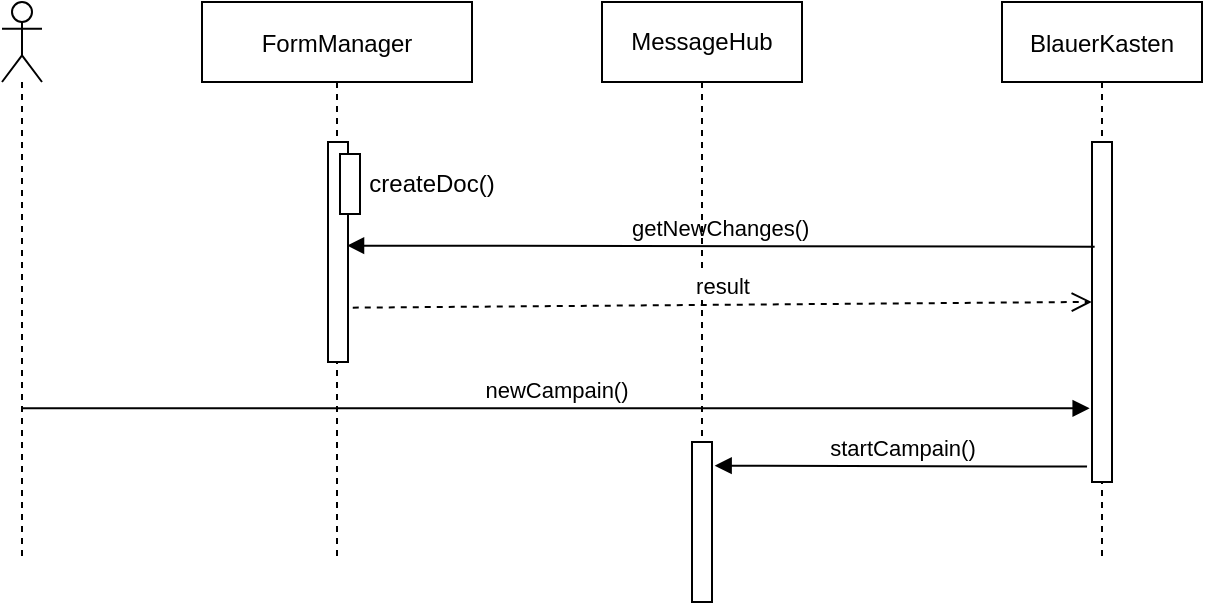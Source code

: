 <mxfile version="19.0.3" type="device"><diagram id="kgpKYQtTHZ0yAKxKKP6v" name="Page-1"><mxGraphModel dx="981" dy="624" grid="1" gridSize="10" guides="1" tooltips="1" connect="1" arrows="1" fold="1" page="1" pageScale="1" pageWidth="850" pageHeight="1100" math="0" shadow="0"><root><mxCell id="0"/><mxCell id="1" parent="0"/><mxCell id="3nuBFxr9cyL0pnOWT2aG-1" value="FormManager" style="shape=umlLifeline;perimeter=lifelinePerimeter;container=1;collapsible=0;recursiveResize=0;rounded=0;shadow=0;strokeWidth=1;" parent="1" vertex="1"><mxGeometry x="120" y="80" width="135" height="280" as="geometry"/></mxCell><mxCell id="3nuBFxr9cyL0pnOWT2aG-2" value="" style="points=[];perimeter=orthogonalPerimeter;rounded=0;shadow=0;strokeWidth=1;" parent="3nuBFxr9cyL0pnOWT2aG-1" vertex="1"><mxGeometry x="63" y="70" width="10" height="110" as="geometry"/></mxCell><mxCell id="527R3EXwu381lIvqt1Xs-1" value="" style="html=1;points=[];perimeter=orthogonalPerimeter;" vertex="1" parent="3nuBFxr9cyL0pnOWT2aG-1"><mxGeometry x="69" y="76" width="10" height="30" as="geometry"/></mxCell><UserObject label="createDoc()" placeholders="1" name="Variable" id="527R3EXwu381lIvqt1Xs-2"><mxCell style="text;html=1;strokeColor=none;fillColor=none;align=center;verticalAlign=middle;whiteSpace=wrap;overflow=hidden;" vertex="1" parent="3nuBFxr9cyL0pnOWT2aG-1"><mxGeometry x="75" y="81" width="80" height="20" as="geometry"/></mxCell></UserObject><mxCell id="3nuBFxr9cyL0pnOWT2aG-5" value="BlauerKasten" style="shape=umlLifeline;perimeter=lifelinePerimeter;container=1;collapsible=0;recursiveResize=0;rounded=0;shadow=0;strokeWidth=1;" parent="1" vertex="1"><mxGeometry x="520" y="80" width="100" height="280" as="geometry"/></mxCell><mxCell id="3nuBFxr9cyL0pnOWT2aG-6" value="" style="points=[];perimeter=orthogonalPerimeter;rounded=0;shadow=0;strokeWidth=1;" parent="3nuBFxr9cyL0pnOWT2aG-5" vertex="1"><mxGeometry x="45" y="70" width="10" height="170" as="geometry"/></mxCell><mxCell id="3nuBFxr9cyL0pnOWT2aG-8" value="getNewChanges()" style="verticalAlign=bottom;endArrow=block;entryX=0.952;entryY=0.471;shadow=0;strokeWidth=1;entryDx=0;entryDy=0;entryPerimeter=0;exitX=0.133;exitY=0.308;exitDx=0;exitDy=0;exitPerimeter=0;" parent="1" source="3nuBFxr9cyL0pnOWT2aG-6" target="3nuBFxr9cyL0pnOWT2aG-2" edge="1"><mxGeometry relative="1" as="geometry"><mxPoint x="564.9" y="205.74" as="sourcePoint"/><mxPoint x="175.86" y="204.4" as="targetPoint"/></mxGeometry></mxCell><mxCell id="4PjA_Deb0JU2YOqORAIx-2" value="MessageHub" style="shape=umlLifeline;perimeter=lifelinePerimeter;whiteSpace=wrap;html=1;container=1;collapsible=0;recursiveResize=0;outlineConnect=0;" parent="1" vertex="1"><mxGeometry x="320" y="80" width="100" height="280" as="geometry"/></mxCell><mxCell id="4PjA_Deb0JU2YOqORAIx-10" value="" style="html=1;points=[];perimeter=orthogonalPerimeter;" parent="4PjA_Deb0JU2YOqORAIx-2" vertex="1"><mxGeometry x="45" y="220" width="10" height="80" as="geometry"/></mxCell><mxCell id="4PjA_Deb0JU2YOqORAIx-3" value="" style="shape=umlLifeline;participant=umlActor;perimeter=lifelinePerimeter;whiteSpace=wrap;html=1;container=1;collapsible=0;recursiveResize=0;verticalAlign=top;spacingTop=36;outlineConnect=0;" parent="1" vertex="1"><mxGeometry x="20" y="80" width="20" height="280" as="geometry"/></mxCell><mxCell id="4PjA_Deb0JU2YOqORAIx-4" value="newCampain()" style="html=1;verticalAlign=bottom;endArrow=block;rounded=0;entryX=-0.117;entryY=0.159;entryDx=0;entryDy=0;entryPerimeter=0;" parent="1" edge="1"><mxGeometry width="80" relative="1" as="geometry"><mxPoint x="29.81" y="283.16" as="sourcePoint"/><mxPoint x="563.83" y="283.16" as="targetPoint"/></mxGeometry></mxCell><mxCell id="4PjA_Deb0JU2YOqORAIx-11" value="startCampain()" style="html=1;verticalAlign=bottom;endArrow=block;rounded=0;entryX=1.133;entryY=0.148;entryDx=0;entryDy=0;entryPerimeter=0;exitX=-0.248;exitY=0.543;exitDx=0;exitDy=0;exitPerimeter=0;" parent="1" target="4PjA_Deb0JU2YOqORAIx-10" edge="1"><mxGeometry width="80" relative="1" as="geometry"><mxPoint x="562.52" y="312.31" as="sourcePoint"/><mxPoint x="376.93" y="372.24" as="targetPoint"/></mxGeometry></mxCell><mxCell id="L0uZUECHvb4EwgssTyBs-1" value="result" style="html=1;verticalAlign=bottom;endArrow=open;dashed=1;endSize=8;rounded=0;entryX=-0.01;entryY=0.588;entryDx=0;entryDy=0;entryPerimeter=0;exitX=1.238;exitY=0.753;exitDx=0;exitDy=0;exitPerimeter=0;" parent="1" source="3nuBFxr9cyL0pnOWT2aG-2" edge="1"><mxGeometry relative="1" as="geometry"><mxPoint x="173.95" y="234.61" as="sourcePoint"/><mxPoint x="564.9" y="229.96" as="targetPoint"/></mxGeometry></mxCell></root></mxGraphModel></diagram></mxfile>
